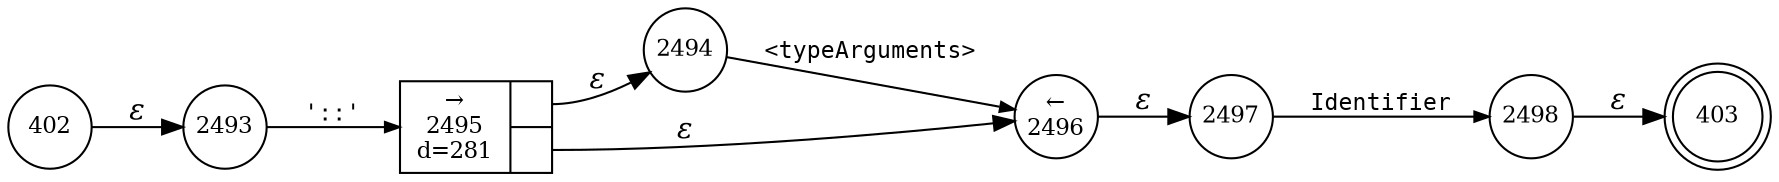 digraph ATN {
rankdir=LR;
s403[fontsize=11, label="403", shape=doublecircle, fixedsize=true, width=.6];
s2496[fontsize=11,label="&larr;\n2496", shape=circle, fixedsize=true, width=.55, peripheries=1];
s2497[fontsize=11,label="2497", shape=circle, fixedsize=true, width=.55, peripheries=1];
s402[fontsize=11,label="402", shape=circle, fixedsize=true, width=.55, peripheries=1];
s2498[fontsize=11,label="2498", shape=circle, fixedsize=true, width=.55, peripheries=1];
s2493[fontsize=11,label="2493", shape=circle, fixedsize=true, width=.55, peripheries=1];
s2494[fontsize=11,label="2494", shape=circle, fixedsize=true, width=.55, peripheries=1];
s2495[fontsize=11,label="{&rarr;\n2495\nd=281|{<p0>|<p1>}}", shape=record, fixedsize=false, peripheries=1];
s402 -> s2493 [fontname="Times-Italic", label="&epsilon;"];
s2493 -> s2495 [fontsize=11, fontname="Courier", arrowsize=.7, label = "'::'", arrowhead = normal];
s2495:p0 -> s2494 [fontname="Times-Italic", label="&epsilon;"];
s2495:p1 -> s2496 [fontname="Times-Italic", label="&epsilon;"];
s2494 -> s2496 [fontsize=11, fontname="Courier", arrowsize=.7, label = "<typeArguments>", arrowhead = normal];
s2496 -> s2497 [fontname="Times-Italic", label="&epsilon;"];
s2497 -> s2498 [fontsize=11, fontname="Courier", arrowsize=.7, label = "Identifier", arrowhead = normal];
s2498 -> s403 [fontname="Times-Italic", label="&epsilon;"];
}